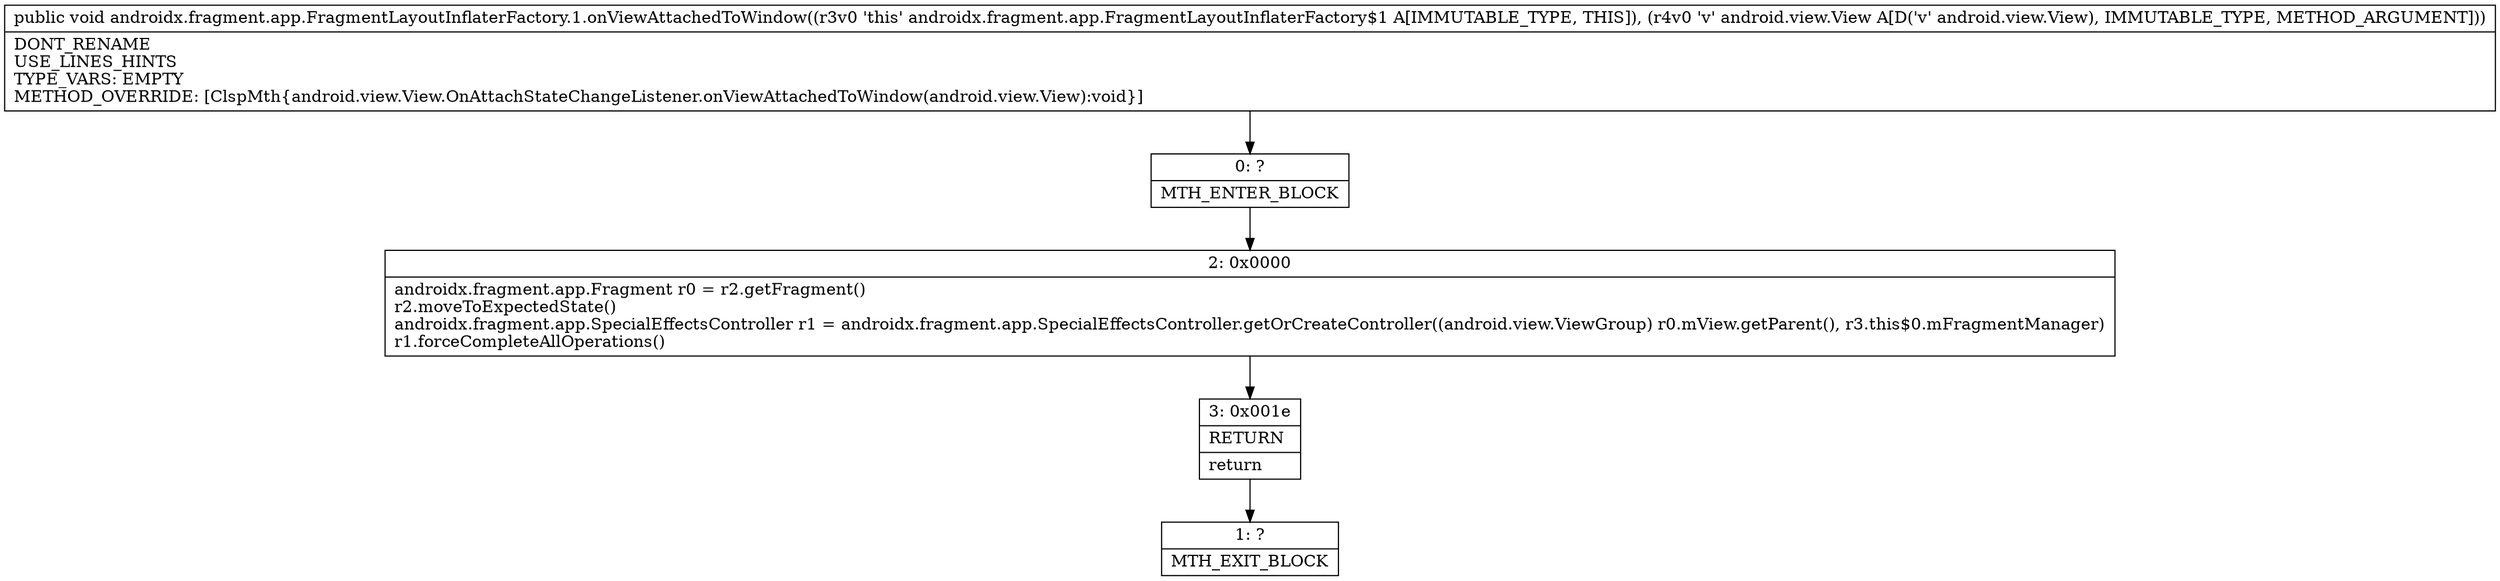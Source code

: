 digraph "CFG forandroidx.fragment.app.FragmentLayoutInflaterFactory.1.onViewAttachedToWindow(Landroid\/view\/View;)V" {
Node_0 [shape=record,label="{0\:\ ?|MTH_ENTER_BLOCK\l}"];
Node_2 [shape=record,label="{2\:\ 0x0000|androidx.fragment.app.Fragment r0 = r2.getFragment()\lr2.moveToExpectedState()\landroidx.fragment.app.SpecialEffectsController r1 = androidx.fragment.app.SpecialEffectsController.getOrCreateController((android.view.ViewGroup) r0.mView.getParent(), r3.this$0.mFragmentManager)\lr1.forceCompleteAllOperations()\l}"];
Node_3 [shape=record,label="{3\:\ 0x001e|RETURN\l|return\l}"];
Node_1 [shape=record,label="{1\:\ ?|MTH_EXIT_BLOCK\l}"];
MethodNode[shape=record,label="{public void androidx.fragment.app.FragmentLayoutInflaterFactory.1.onViewAttachedToWindow((r3v0 'this' androidx.fragment.app.FragmentLayoutInflaterFactory$1 A[IMMUTABLE_TYPE, THIS]), (r4v0 'v' android.view.View A[D('v' android.view.View), IMMUTABLE_TYPE, METHOD_ARGUMENT]))  | DONT_RENAME\lUSE_LINES_HINTS\lTYPE_VARS: EMPTY\lMETHOD_OVERRIDE: [ClspMth\{android.view.View.OnAttachStateChangeListener.onViewAttachedToWindow(android.view.View):void\}]\l}"];
MethodNode -> Node_0;Node_0 -> Node_2;
Node_2 -> Node_3;
Node_3 -> Node_1;
}

